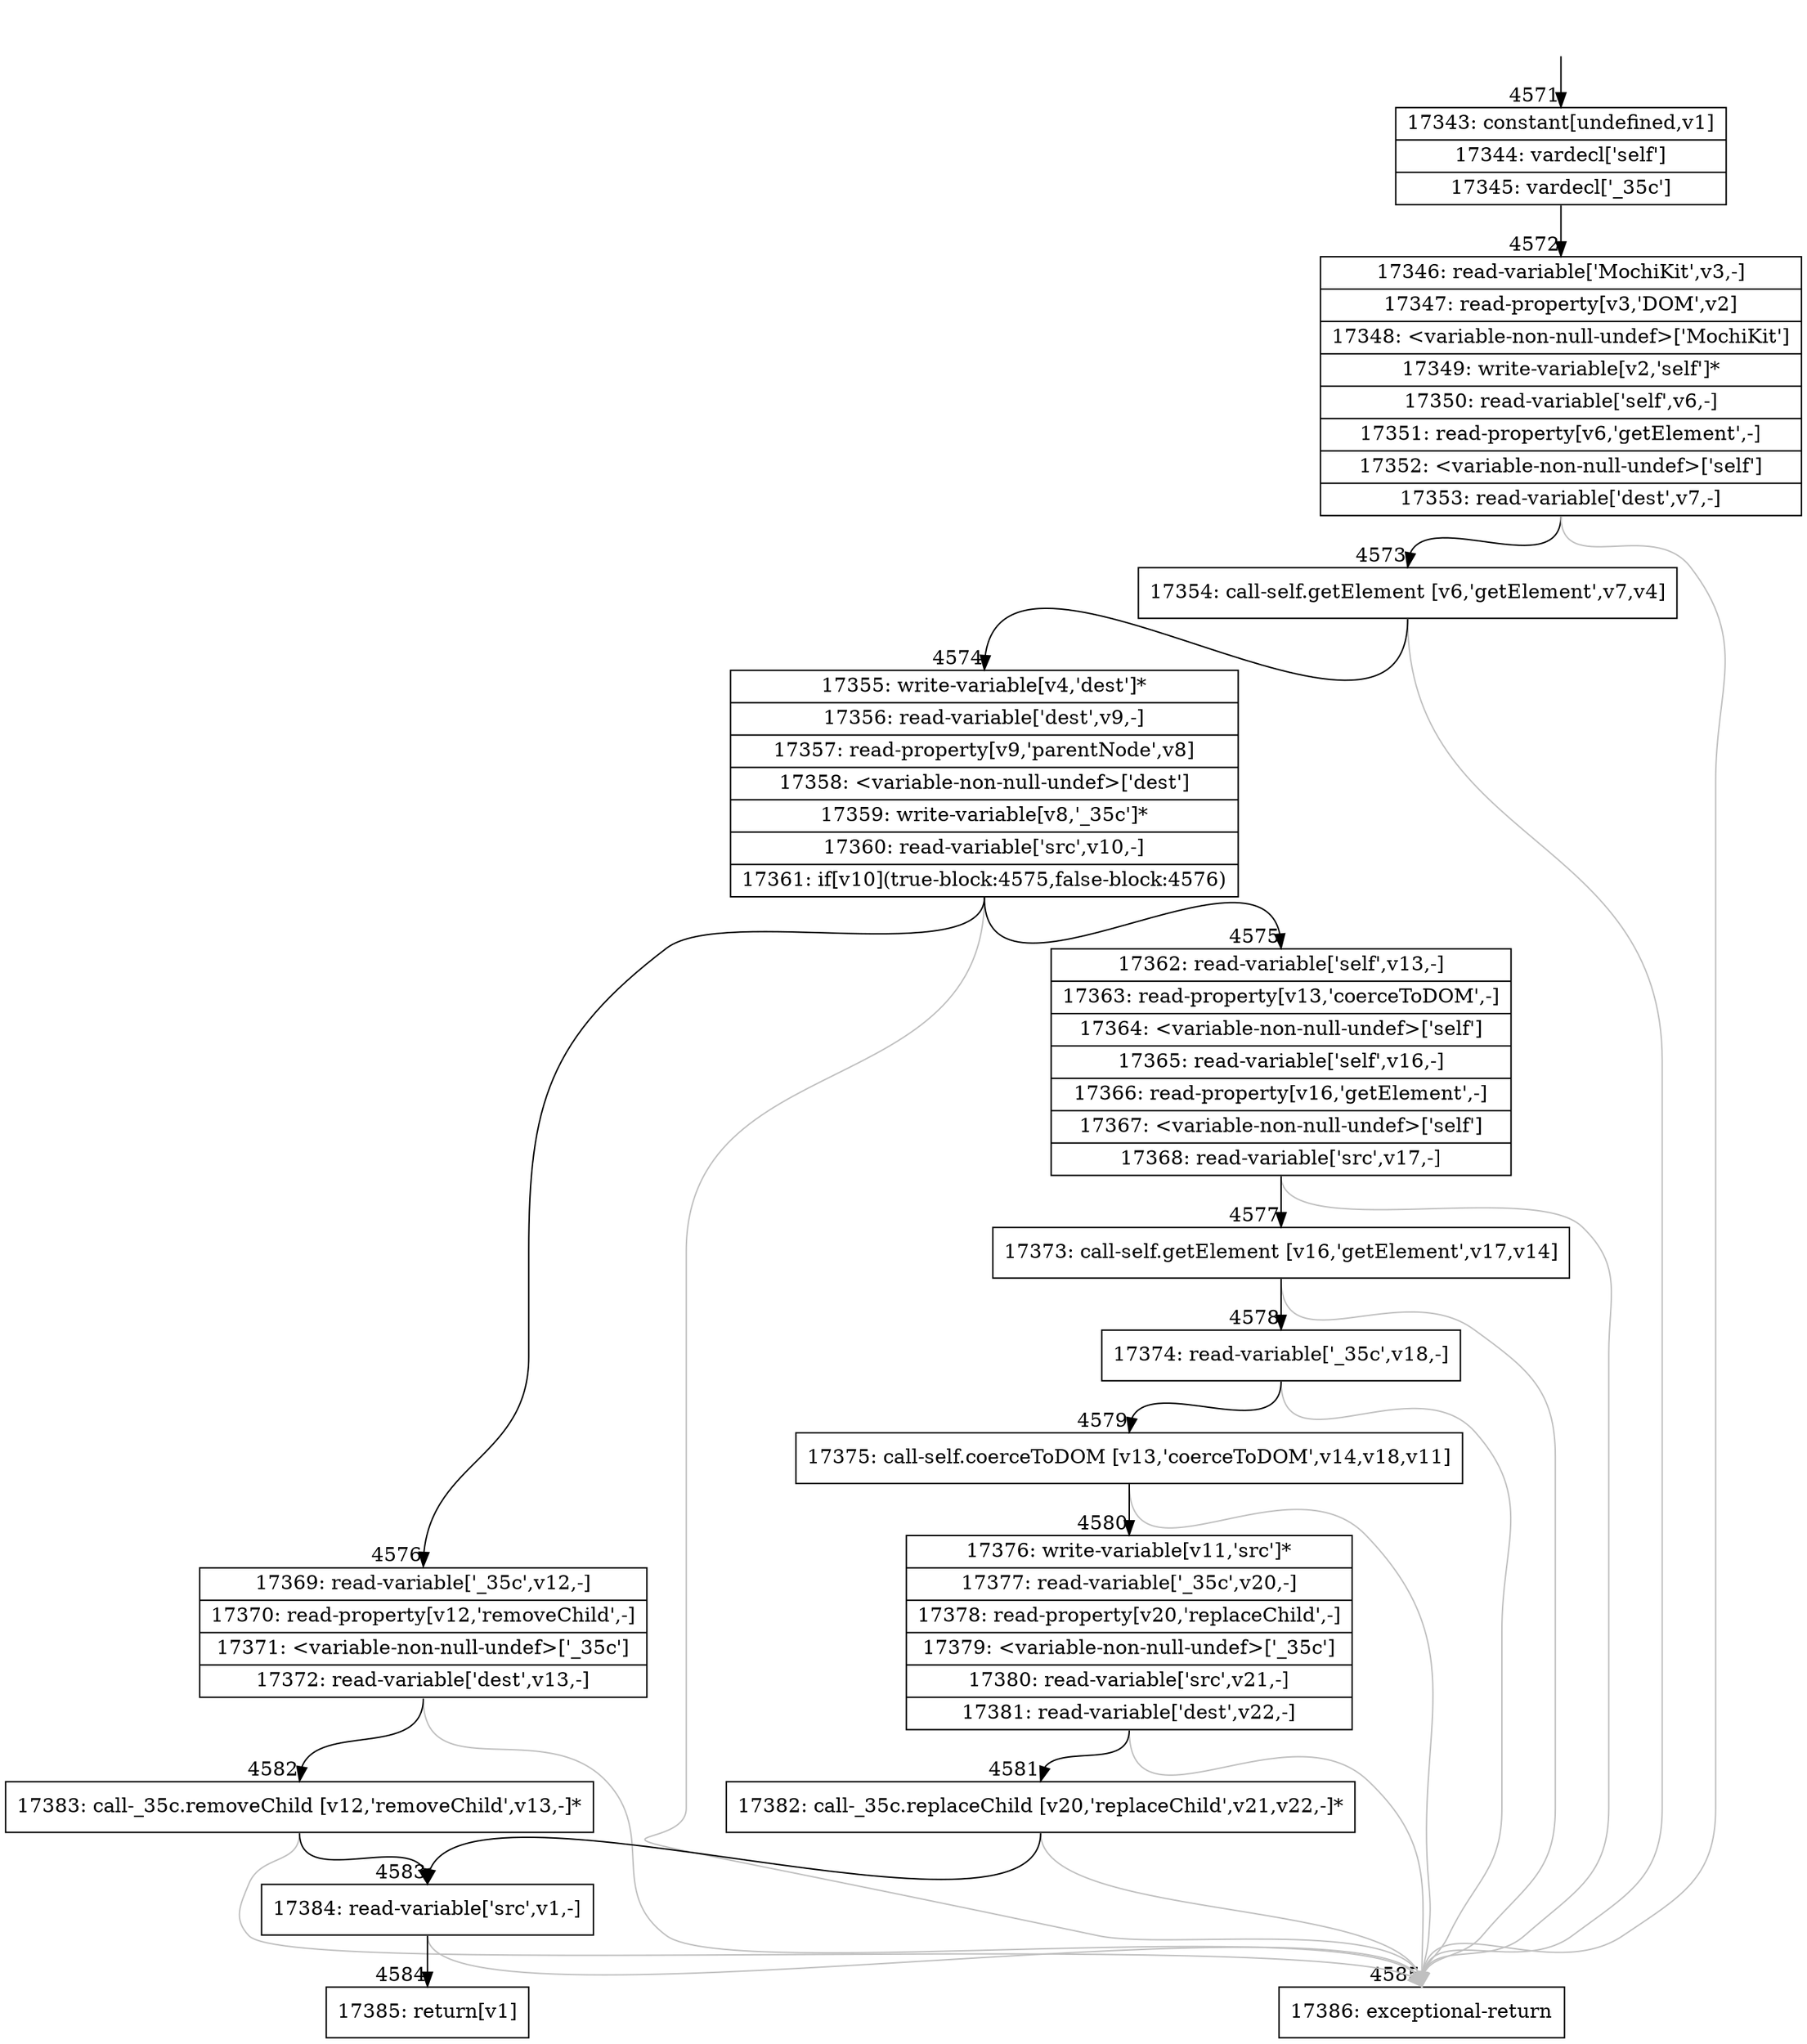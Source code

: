 digraph {
rankdir="TD"
BB_entry334[shape=none,label=""];
BB_entry334 -> BB4571 [tailport=s, headport=n, headlabel="    4571"]
BB4571 [shape=record label="{17343: constant[undefined,v1]|17344: vardecl['self']|17345: vardecl['_35c']}" ] 
BB4571 -> BB4572 [tailport=s, headport=n, headlabel="      4572"]
BB4572 [shape=record label="{17346: read-variable['MochiKit',v3,-]|17347: read-property[v3,'DOM',v2]|17348: \<variable-non-null-undef\>['MochiKit']|17349: write-variable[v2,'self']*|17350: read-variable['self',v6,-]|17351: read-property[v6,'getElement',-]|17352: \<variable-non-null-undef\>['self']|17353: read-variable['dest',v7,-]}" ] 
BB4572 -> BB4573 [tailport=s, headport=n, headlabel="      4573"]
BB4572 -> BB4585 [tailport=s, headport=n, color=gray, headlabel="      4585"]
BB4573 [shape=record label="{17354: call-self.getElement [v6,'getElement',v7,v4]}" ] 
BB4573 -> BB4574 [tailport=s, headport=n, headlabel="      4574"]
BB4573 -> BB4585 [tailport=s, headport=n, color=gray]
BB4574 [shape=record label="{17355: write-variable[v4,'dest']*|17356: read-variable['dest',v9,-]|17357: read-property[v9,'parentNode',v8]|17358: \<variable-non-null-undef\>['dest']|17359: write-variable[v8,'_35c']*|17360: read-variable['src',v10,-]|17361: if[v10](true-block:4575,false-block:4576)}" ] 
BB4574 -> BB4575 [tailport=s, headport=n, headlabel="      4575"]
BB4574 -> BB4576 [tailport=s, headport=n, headlabel="      4576"]
BB4574 -> BB4585 [tailport=s, headport=n, color=gray]
BB4575 [shape=record label="{17362: read-variable['self',v13,-]|17363: read-property[v13,'coerceToDOM',-]|17364: \<variable-non-null-undef\>['self']|17365: read-variable['self',v16,-]|17366: read-property[v16,'getElement',-]|17367: \<variable-non-null-undef\>['self']|17368: read-variable['src',v17,-]}" ] 
BB4575 -> BB4577 [tailport=s, headport=n, headlabel="      4577"]
BB4575 -> BB4585 [tailport=s, headport=n, color=gray]
BB4576 [shape=record label="{17369: read-variable['_35c',v12,-]|17370: read-property[v12,'removeChild',-]|17371: \<variable-non-null-undef\>['_35c']|17372: read-variable['dest',v13,-]}" ] 
BB4576 -> BB4582 [tailport=s, headport=n, headlabel="      4582"]
BB4576 -> BB4585 [tailport=s, headport=n, color=gray]
BB4577 [shape=record label="{17373: call-self.getElement [v16,'getElement',v17,v14]}" ] 
BB4577 -> BB4578 [tailport=s, headport=n, headlabel="      4578"]
BB4577 -> BB4585 [tailport=s, headport=n, color=gray]
BB4578 [shape=record label="{17374: read-variable['_35c',v18,-]}" ] 
BB4578 -> BB4579 [tailport=s, headport=n, headlabel="      4579"]
BB4578 -> BB4585 [tailport=s, headport=n, color=gray]
BB4579 [shape=record label="{17375: call-self.coerceToDOM [v13,'coerceToDOM',v14,v18,v11]}" ] 
BB4579 -> BB4580 [tailport=s, headport=n, headlabel="      4580"]
BB4579 -> BB4585 [tailport=s, headport=n, color=gray]
BB4580 [shape=record label="{17376: write-variable[v11,'src']*|17377: read-variable['_35c',v20,-]|17378: read-property[v20,'replaceChild',-]|17379: \<variable-non-null-undef\>['_35c']|17380: read-variable['src',v21,-]|17381: read-variable['dest',v22,-]}" ] 
BB4580 -> BB4581 [tailport=s, headport=n, headlabel="      4581"]
BB4580 -> BB4585 [tailport=s, headport=n, color=gray]
BB4581 [shape=record label="{17382: call-_35c.replaceChild [v20,'replaceChild',v21,v22,-]*}" ] 
BB4581 -> BB4583 [tailport=s, headport=n, headlabel="      4583"]
BB4581 -> BB4585 [tailport=s, headport=n, color=gray]
BB4582 [shape=record label="{17383: call-_35c.removeChild [v12,'removeChild',v13,-]*}" ] 
BB4582 -> BB4583 [tailport=s, headport=n]
BB4582 -> BB4585 [tailport=s, headport=n, color=gray]
BB4583 [shape=record label="{17384: read-variable['src',v1,-]}" ] 
BB4583 -> BB4584 [tailport=s, headport=n, headlabel="      4584"]
BB4583 -> BB4585 [tailport=s, headport=n, color=gray]
BB4584 [shape=record label="{17385: return[v1]}" ] 
BB4585 [shape=record label="{17386: exceptional-return}" ] 
//#$~ 3181
}
